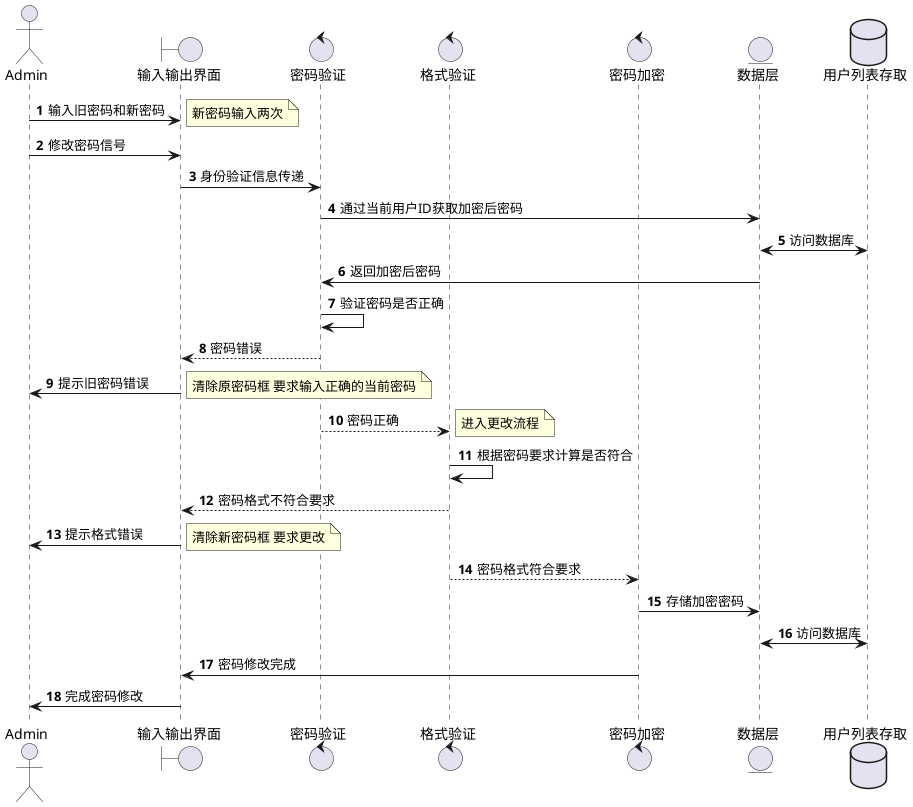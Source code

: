 @startuml
'https://plantuml.com/sequence-diagram

autonumber

actor Admin
boundary 输入输出界面 as inout
control 密码验证 as validation
control 格式验证 as formatValid
control 密码加密 as secure
entity 数据层 as dao
database 用户列表存取 as db

Admin -> inout : 输入旧密码和新密码
note right : 新密码输入两次
Admin -> inout : 修改密码信号
inout -> validation : 身份验证信息传递
validation -> dao : 通过当前用户ID获取加密后密码
dao <-> db : 访问数据库
dao -> validation : 返回加密后密码
validation -> validation : 验证密码是否正确
validation --> inout : 密码错误
inout -> Admin : 提示旧密码错误
note right : 清除原密码框 要求输入正确的当前密码

validation --> formatValid : 密码正确
note right : 进入更改流程
formatValid -> formatValid : 根据密码要求计算是否符合
formatValid --> inout : 密码格式不符合要求
inout -> Admin : 提示格式错误
note right : 清除新密码框 要求更改

formatValid --> secure : 密码格式符合要求
secure -> dao : 存储加密密码
dao <-> db :访问数据库
secure -> inout : 密码修改完成
inout -> Admin : 完成密码修改

@enduml